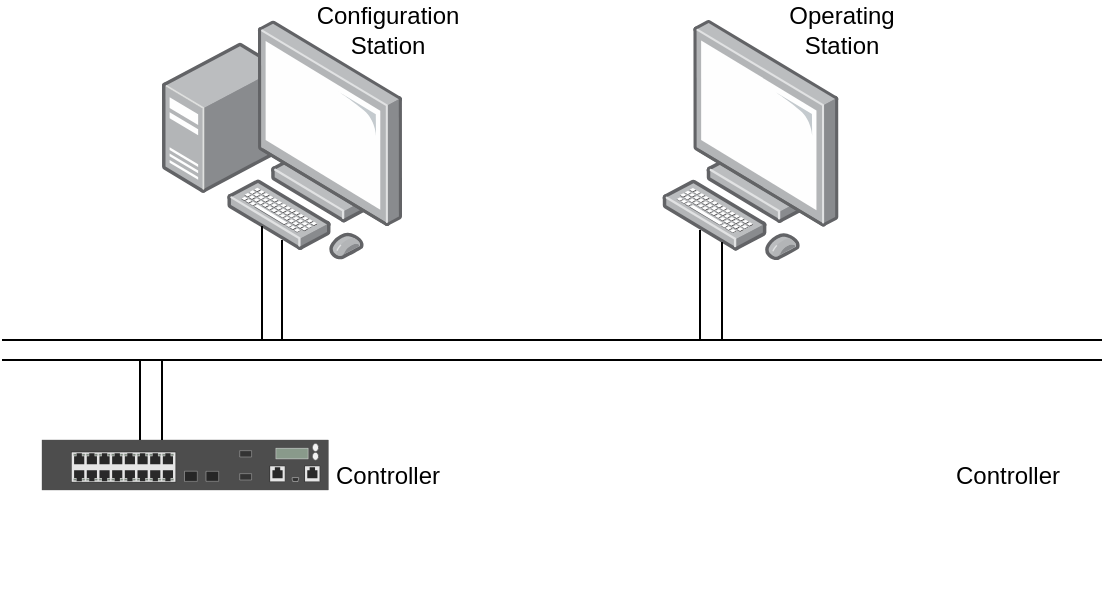 <mxfile version="16.5.3" type="github"><diagram id="zzyL0d67WLOAOokinvGS" name="Page-1"><mxGraphModel dx="1422" dy="762" grid="1" gridSize="10" guides="1" tooltips="1" connect="1" arrows="1" fold="1" page="1" pageScale="1" pageWidth="827" pageHeight="1169" math="0" shadow="0"><root><mxCell id="0"/><mxCell id="1" parent="0"/><mxCell id="7DjQv0dBuV6Vrr2Z-Det-17" value="Controller" style="text;html=1;strokeColor=none;fillColor=none;align=center;verticalAlign=middle;whiteSpace=wrap;rounded=0;" parent="1" vertex="1"><mxGeometry x="603.2" y="522.5" width="60" height="30" as="geometry"/></mxCell><mxCell id="7DjQv0dBuV6Vrr2Z-Det-19" value="" style="endArrow=none;html=1;rounded=0;exitX=0.5;exitY=0;exitDx=0;exitDy=0;entryX=0.5;entryY=1;entryDx=0;entryDy=0;" parent="1" edge="1"><mxGeometry width="50" height="50" relative="1" as="geometry"><mxPoint x="471.2" y="600" as="sourcePoint"/><mxPoint x="471.2" y="600" as="targetPoint"/></mxGeometry></mxCell><mxCell id="7DjQv0dBuV6Vrr2Z-Det-20" value="" style="html=1;verticalLabelPosition=bottom;verticalAlign=top;outlineConnect=0;shadow=0;dashed=0;shape=mxgraph.rack.hpe_aruba.gateways_controllers.aruba_7010_mobility_controller_front;strokeColor=default;fillColor=default;" parent="1" vertex="1"><mxGeometry x="150" y="520" width="143.2" height="25" as="geometry"/></mxCell><mxCell id="7DjQv0dBuV6Vrr2Z-Det-21" value="Controller" style="text;html=1;strokeColor=none;fillColor=none;align=center;verticalAlign=middle;whiteSpace=wrap;rounded=0;" parent="1" vertex="1"><mxGeometry x="293.2" y="522.5" width="60" height="30" as="geometry"/></mxCell><mxCell id="7DjQv0dBuV6Vrr2Z-Det-25" value="" style="points=[];aspect=fixed;html=1;align=center;shadow=0;dashed=0;image;image=img/lib/allied_telesis/computer_and_terminals/Personal_Computer_with_Server.svg;strokeColor=default;fillColor=default;" parent="1" vertex="1"><mxGeometry x="210" y="310" width="120" height="120" as="geometry"/></mxCell><mxCell id="7DjQv0dBuV6Vrr2Z-Det-26" value="" style="points=[];aspect=fixed;html=1;align=center;shadow=0;dashed=0;image;image=img/lib/allied_telesis/computer_and_terminals/Personal_Computer.svg;strokeColor=default;fillColor=default;" parent="1" vertex="1"><mxGeometry x="460" y="310" width="88.54" height="120" as="geometry"/></mxCell><mxCell id="7DjQv0dBuV6Vrr2Z-Det-27" value="Configuration&lt;br&gt;Station" style="text;html=1;strokeColor=none;fillColor=none;align=center;verticalAlign=middle;whiteSpace=wrap;rounded=0;" parent="1" vertex="1"><mxGeometry x="293.2" y="300" width="60" height="30" as="geometry"/></mxCell><mxCell id="7DjQv0dBuV6Vrr2Z-Det-28" value="Operating&lt;br&gt;Station" style="text;html=1;strokeColor=none;fillColor=none;align=center;verticalAlign=middle;whiteSpace=wrap;rounded=0;" parent="1" vertex="1"><mxGeometry x="520" y="300" width="60" height="30" as="geometry"/></mxCell><mxCell id="7DjQv0dBuV6Vrr2Z-Det-29" value="" style="endArrow=none;html=1;rounded=0;" parent="1" edge="1"><mxGeometry width="50" height="50" relative="1" as="geometry"><mxPoint x="130" y="470" as="sourcePoint"/><mxPoint x="680" y="470" as="targetPoint"/></mxGeometry></mxCell><mxCell id="7DjQv0dBuV6Vrr2Z-Det-30" value="" style="endArrow=none;html=1;rounded=0;" parent="1" edge="1"><mxGeometry width="50" height="50" relative="1" as="geometry"><mxPoint x="130" y="480" as="sourcePoint"/><mxPoint x="680" y="480" as="targetPoint"/></mxGeometry></mxCell><mxCell id="7DjQv0dBuV6Vrr2Z-Det-43" value="" style="endArrow=none;html=1;rounded=0;" parent="1" edge="1"><mxGeometry width="50" height="50" relative="1" as="geometry"><mxPoint x="260" y="470" as="sourcePoint"/><mxPoint x="260" y="413" as="targetPoint"/></mxGeometry></mxCell><mxCell id="7DjQv0dBuV6Vrr2Z-Det-44" value="" style="endArrow=none;html=1;rounded=0;strokeWidth=1;" parent="1" edge="1"><mxGeometry width="50" height="50" relative="1" as="geometry"><mxPoint x="270" y="470" as="sourcePoint"/><mxPoint x="270" y="420" as="targetPoint"/></mxGeometry></mxCell><mxCell id="7DjQv0dBuV6Vrr2Z-Det-45" value="" style="endArrow=none;html=1;rounded=0;" parent="1" edge="1"><mxGeometry width="50" height="50" relative="1" as="geometry"><mxPoint x="479" y="470" as="sourcePoint"/><mxPoint x="479" y="415" as="targetPoint"/></mxGeometry></mxCell><mxCell id="7DjQv0dBuV6Vrr2Z-Det-46" value="" style="endArrow=none;html=1;rounded=0;strokeWidth=1;" parent="1" edge="1"><mxGeometry width="50" height="50" relative="1" as="geometry"><mxPoint x="490" y="470" as="sourcePoint"/><mxPoint x="490" y="421" as="targetPoint"/></mxGeometry></mxCell><mxCell id="7DjQv0dBuV6Vrr2Z-Det-47" value="" style="endArrow=none;html=1;rounded=0;strokeWidth=1;" parent="1" edge="1"><mxGeometry width="50" height="50" relative="1" as="geometry"><mxPoint x="199" y="520" as="sourcePoint"/><mxPoint x="199" y="480" as="targetPoint"/></mxGeometry></mxCell><mxCell id="7DjQv0dBuV6Vrr2Z-Det-48" value="" style="endArrow=none;html=1;rounded=0;strokeWidth=1;" parent="1" edge="1"><mxGeometry width="50" height="50" relative="1" as="geometry"><mxPoint x="210" y="520" as="sourcePoint"/><mxPoint x="210" y="480" as="targetPoint"/></mxGeometry></mxCell></root></mxGraphModel></diagram></mxfile>